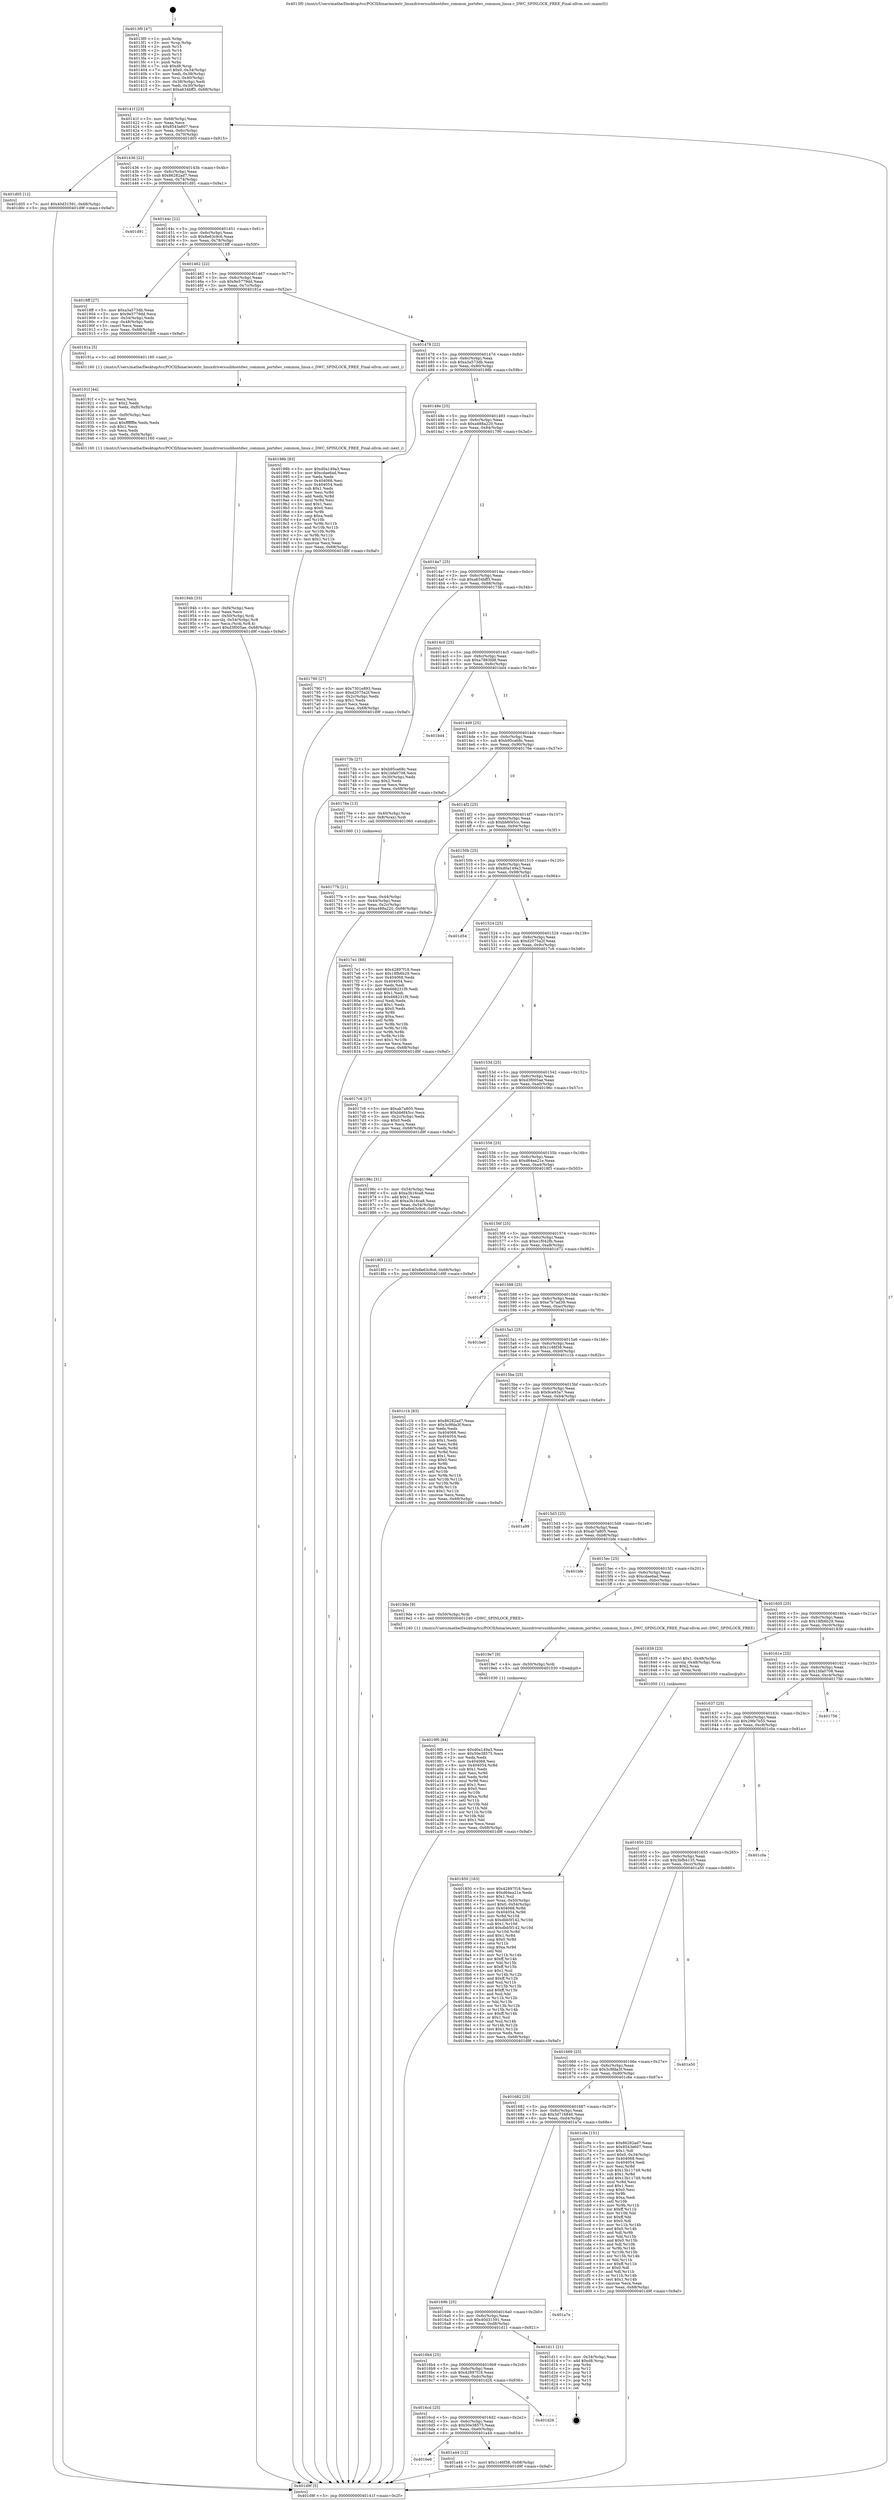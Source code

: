 digraph "0x4013f0" {
  label = "0x4013f0 (/mnt/c/Users/mathe/Desktop/tcc/POCII/binaries/extr_linuxdriversusbhostdwc_common_portdwc_common_linux.c_DWC_SPINLOCK_FREE_Final-ollvm.out::main(0))"
  labelloc = "t"
  node[shape=record]

  Entry [label="",width=0.3,height=0.3,shape=circle,fillcolor=black,style=filled]
  "0x40141f" [label="{
     0x40141f [23]\l
     | [instrs]\l
     &nbsp;&nbsp;0x40141f \<+3\>: mov -0x68(%rbp),%eax\l
     &nbsp;&nbsp;0x401422 \<+2\>: mov %eax,%ecx\l
     &nbsp;&nbsp;0x401424 \<+6\>: sub $0x8543a607,%ecx\l
     &nbsp;&nbsp;0x40142a \<+3\>: mov %eax,-0x6c(%rbp)\l
     &nbsp;&nbsp;0x40142d \<+3\>: mov %ecx,-0x70(%rbp)\l
     &nbsp;&nbsp;0x401430 \<+6\>: je 0000000000401d05 \<main+0x915\>\l
  }"]
  "0x401d05" [label="{
     0x401d05 [12]\l
     | [instrs]\l
     &nbsp;&nbsp;0x401d05 \<+7\>: movl $0x40d31591,-0x68(%rbp)\l
     &nbsp;&nbsp;0x401d0c \<+5\>: jmp 0000000000401d9f \<main+0x9af\>\l
  }"]
  "0x401436" [label="{
     0x401436 [22]\l
     | [instrs]\l
     &nbsp;&nbsp;0x401436 \<+5\>: jmp 000000000040143b \<main+0x4b\>\l
     &nbsp;&nbsp;0x40143b \<+3\>: mov -0x6c(%rbp),%eax\l
     &nbsp;&nbsp;0x40143e \<+5\>: sub $0x86282ad7,%eax\l
     &nbsp;&nbsp;0x401443 \<+3\>: mov %eax,-0x74(%rbp)\l
     &nbsp;&nbsp;0x401446 \<+6\>: je 0000000000401d91 \<main+0x9a1\>\l
  }"]
  Exit [label="",width=0.3,height=0.3,shape=circle,fillcolor=black,style=filled,peripheries=2]
  "0x401d91" [label="{
     0x401d91\l
  }", style=dashed]
  "0x40144c" [label="{
     0x40144c [22]\l
     | [instrs]\l
     &nbsp;&nbsp;0x40144c \<+5\>: jmp 0000000000401451 \<main+0x61\>\l
     &nbsp;&nbsp;0x401451 \<+3\>: mov -0x6c(%rbp),%eax\l
     &nbsp;&nbsp;0x401454 \<+5\>: sub $0x8e63c9c6,%eax\l
     &nbsp;&nbsp;0x401459 \<+3\>: mov %eax,-0x78(%rbp)\l
     &nbsp;&nbsp;0x40145c \<+6\>: je 00000000004018ff \<main+0x50f\>\l
  }"]
  "0x4016e6" [label="{
     0x4016e6\l
  }", style=dashed]
  "0x4018ff" [label="{
     0x4018ff [27]\l
     | [instrs]\l
     &nbsp;&nbsp;0x4018ff \<+5\>: mov $0xa3a573db,%eax\l
     &nbsp;&nbsp;0x401904 \<+5\>: mov $0x9e5779dd,%ecx\l
     &nbsp;&nbsp;0x401909 \<+3\>: mov -0x54(%rbp),%edx\l
     &nbsp;&nbsp;0x40190c \<+3\>: cmp -0x48(%rbp),%edx\l
     &nbsp;&nbsp;0x40190f \<+3\>: cmovl %ecx,%eax\l
     &nbsp;&nbsp;0x401912 \<+3\>: mov %eax,-0x68(%rbp)\l
     &nbsp;&nbsp;0x401915 \<+5\>: jmp 0000000000401d9f \<main+0x9af\>\l
  }"]
  "0x401462" [label="{
     0x401462 [22]\l
     | [instrs]\l
     &nbsp;&nbsp;0x401462 \<+5\>: jmp 0000000000401467 \<main+0x77\>\l
     &nbsp;&nbsp;0x401467 \<+3\>: mov -0x6c(%rbp),%eax\l
     &nbsp;&nbsp;0x40146a \<+5\>: sub $0x9e5779dd,%eax\l
     &nbsp;&nbsp;0x40146f \<+3\>: mov %eax,-0x7c(%rbp)\l
     &nbsp;&nbsp;0x401472 \<+6\>: je 000000000040191a \<main+0x52a\>\l
  }"]
  "0x401a44" [label="{
     0x401a44 [12]\l
     | [instrs]\l
     &nbsp;&nbsp;0x401a44 \<+7\>: movl $0x1c46f38,-0x68(%rbp)\l
     &nbsp;&nbsp;0x401a4b \<+5\>: jmp 0000000000401d9f \<main+0x9af\>\l
  }"]
  "0x40191a" [label="{
     0x40191a [5]\l
     | [instrs]\l
     &nbsp;&nbsp;0x40191a \<+5\>: call 0000000000401160 \<next_i\>\l
     | [calls]\l
     &nbsp;&nbsp;0x401160 \{1\} (/mnt/c/Users/mathe/Desktop/tcc/POCII/binaries/extr_linuxdriversusbhostdwc_common_portdwc_common_linux.c_DWC_SPINLOCK_FREE_Final-ollvm.out::next_i)\l
  }"]
  "0x401478" [label="{
     0x401478 [22]\l
     | [instrs]\l
     &nbsp;&nbsp;0x401478 \<+5\>: jmp 000000000040147d \<main+0x8d\>\l
     &nbsp;&nbsp;0x40147d \<+3\>: mov -0x6c(%rbp),%eax\l
     &nbsp;&nbsp;0x401480 \<+5\>: sub $0xa3a573db,%eax\l
     &nbsp;&nbsp;0x401485 \<+3\>: mov %eax,-0x80(%rbp)\l
     &nbsp;&nbsp;0x401488 \<+6\>: je 000000000040198b \<main+0x59b\>\l
  }"]
  "0x4016cd" [label="{
     0x4016cd [25]\l
     | [instrs]\l
     &nbsp;&nbsp;0x4016cd \<+5\>: jmp 00000000004016d2 \<main+0x2e2\>\l
     &nbsp;&nbsp;0x4016d2 \<+3\>: mov -0x6c(%rbp),%eax\l
     &nbsp;&nbsp;0x4016d5 \<+5\>: sub $0x50e38575,%eax\l
     &nbsp;&nbsp;0x4016da \<+6\>: mov %eax,-0xe0(%rbp)\l
     &nbsp;&nbsp;0x4016e0 \<+6\>: je 0000000000401a44 \<main+0x654\>\l
  }"]
  "0x40198b" [label="{
     0x40198b [83]\l
     | [instrs]\l
     &nbsp;&nbsp;0x40198b \<+5\>: mov $0xd0a149a3,%eax\l
     &nbsp;&nbsp;0x401990 \<+5\>: mov $0xcdae6ad,%ecx\l
     &nbsp;&nbsp;0x401995 \<+2\>: xor %edx,%edx\l
     &nbsp;&nbsp;0x401997 \<+7\>: mov 0x404068,%esi\l
     &nbsp;&nbsp;0x40199e \<+7\>: mov 0x404054,%edi\l
     &nbsp;&nbsp;0x4019a5 \<+3\>: sub $0x1,%edx\l
     &nbsp;&nbsp;0x4019a8 \<+3\>: mov %esi,%r8d\l
     &nbsp;&nbsp;0x4019ab \<+3\>: add %edx,%r8d\l
     &nbsp;&nbsp;0x4019ae \<+4\>: imul %r8d,%esi\l
     &nbsp;&nbsp;0x4019b2 \<+3\>: and $0x1,%esi\l
     &nbsp;&nbsp;0x4019b5 \<+3\>: cmp $0x0,%esi\l
     &nbsp;&nbsp;0x4019b8 \<+4\>: sete %r9b\l
     &nbsp;&nbsp;0x4019bc \<+3\>: cmp $0xa,%edi\l
     &nbsp;&nbsp;0x4019bf \<+4\>: setl %r10b\l
     &nbsp;&nbsp;0x4019c3 \<+3\>: mov %r9b,%r11b\l
     &nbsp;&nbsp;0x4019c6 \<+3\>: and %r10b,%r11b\l
     &nbsp;&nbsp;0x4019c9 \<+3\>: xor %r10b,%r9b\l
     &nbsp;&nbsp;0x4019cc \<+3\>: or %r9b,%r11b\l
     &nbsp;&nbsp;0x4019cf \<+4\>: test $0x1,%r11b\l
     &nbsp;&nbsp;0x4019d3 \<+3\>: cmovne %ecx,%eax\l
     &nbsp;&nbsp;0x4019d6 \<+3\>: mov %eax,-0x68(%rbp)\l
     &nbsp;&nbsp;0x4019d9 \<+5\>: jmp 0000000000401d9f \<main+0x9af\>\l
  }"]
  "0x40148e" [label="{
     0x40148e [25]\l
     | [instrs]\l
     &nbsp;&nbsp;0x40148e \<+5\>: jmp 0000000000401493 \<main+0xa3\>\l
     &nbsp;&nbsp;0x401493 \<+3\>: mov -0x6c(%rbp),%eax\l
     &nbsp;&nbsp;0x401496 \<+5\>: sub $0xa488a220,%eax\l
     &nbsp;&nbsp;0x40149b \<+6\>: mov %eax,-0x84(%rbp)\l
     &nbsp;&nbsp;0x4014a1 \<+6\>: je 0000000000401790 \<main+0x3a0\>\l
  }"]
  "0x401d26" [label="{
     0x401d26\l
  }", style=dashed]
  "0x401790" [label="{
     0x401790 [27]\l
     | [instrs]\l
     &nbsp;&nbsp;0x401790 \<+5\>: mov $0x7301e893,%eax\l
     &nbsp;&nbsp;0x401795 \<+5\>: mov $0xd2075a2f,%ecx\l
     &nbsp;&nbsp;0x40179a \<+3\>: mov -0x2c(%rbp),%edx\l
     &nbsp;&nbsp;0x40179d \<+3\>: cmp $0x1,%edx\l
     &nbsp;&nbsp;0x4017a0 \<+3\>: cmovl %ecx,%eax\l
     &nbsp;&nbsp;0x4017a3 \<+3\>: mov %eax,-0x68(%rbp)\l
     &nbsp;&nbsp;0x4017a6 \<+5\>: jmp 0000000000401d9f \<main+0x9af\>\l
  }"]
  "0x4014a7" [label="{
     0x4014a7 [25]\l
     | [instrs]\l
     &nbsp;&nbsp;0x4014a7 \<+5\>: jmp 00000000004014ac \<main+0xbc\>\l
     &nbsp;&nbsp;0x4014ac \<+3\>: mov -0x6c(%rbp),%eax\l
     &nbsp;&nbsp;0x4014af \<+5\>: sub $0xa634bff3,%eax\l
     &nbsp;&nbsp;0x4014b4 \<+6\>: mov %eax,-0x88(%rbp)\l
     &nbsp;&nbsp;0x4014ba \<+6\>: je 000000000040173b \<main+0x34b\>\l
  }"]
  "0x4016b4" [label="{
     0x4016b4 [25]\l
     | [instrs]\l
     &nbsp;&nbsp;0x4016b4 \<+5\>: jmp 00000000004016b9 \<main+0x2c9\>\l
     &nbsp;&nbsp;0x4016b9 \<+3\>: mov -0x6c(%rbp),%eax\l
     &nbsp;&nbsp;0x4016bc \<+5\>: sub $0x42897f18,%eax\l
     &nbsp;&nbsp;0x4016c1 \<+6\>: mov %eax,-0xdc(%rbp)\l
     &nbsp;&nbsp;0x4016c7 \<+6\>: je 0000000000401d26 \<main+0x936\>\l
  }"]
  "0x40173b" [label="{
     0x40173b [27]\l
     | [instrs]\l
     &nbsp;&nbsp;0x40173b \<+5\>: mov $0xb95ca68c,%eax\l
     &nbsp;&nbsp;0x401740 \<+5\>: mov $0x1bfa0708,%ecx\l
     &nbsp;&nbsp;0x401745 \<+3\>: mov -0x30(%rbp),%edx\l
     &nbsp;&nbsp;0x401748 \<+3\>: cmp $0x2,%edx\l
     &nbsp;&nbsp;0x40174b \<+3\>: cmovne %ecx,%eax\l
     &nbsp;&nbsp;0x40174e \<+3\>: mov %eax,-0x68(%rbp)\l
     &nbsp;&nbsp;0x401751 \<+5\>: jmp 0000000000401d9f \<main+0x9af\>\l
  }"]
  "0x4014c0" [label="{
     0x4014c0 [25]\l
     | [instrs]\l
     &nbsp;&nbsp;0x4014c0 \<+5\>: jmp 00000000004014c5 \<main+0xd5\>\l
     &nbsp;&nbsp;0x4014c5 \<+3\>: mov -0x6c(%rbp),%eax\l
     &nbsp;&nbsp;0x4014c8 \<+5\>: sub $0xa7883fd8,%eax\l
     &nbsp;&nbsp;0x4014cd \<+6\>: mov %eax,-0x8c(%rbp)\l
     &nbsp;&nbsp;0x4014d3 \<+6\>: je 0000000000401bd4 \<main+0x7e4\>\l
  }"]
  "0x401d9f" [label="{
     0x401d9f [5]\l
     | [instrs]\l
     &nbsp;&nbsp;0x401d9f \<+5\>: jmp 000000000040141f \<main+0x2f\>\l
  }"]
  "0x4013f0" [label="{
     0x4013f0 [47]\l
     | [instrs]\l
     &nbsp;&nbsp;0x4013f0 \<+1\>: push %rbp\l
     &nbsp;&nbsp;0x4013f1 \<+3\>: mov %rsp,%rbp\l
     &nbsp;&nbsp;0x4013f4 \<+2\>: push %r15\l
     &nbsp;&nbsp;0x4013f6 \<+2\>: push %r14\l
     &nbsp;&nbsp;0x4013f8 \<+2\>: push %r13\l
     &nbsp;&nbsp;0x4013fa \<+2\>: push %r12\l
     &nbsp;&nbsp;0x4013fc \<+1\>: push %rbx\l
     &nbsp;&nbsp;0x4013fd \<+7\>: sub $0xd8,%rsp\l
     &nbsp;&nbsp;0x401404 \<+7\>: movl $0x0,-0x34(%rbp)\l
     &nbsp;&nbsp;0x40140b \<+3\>: mov %edi,-0x38(%rbp)\l
     &nbsp;&nbsp;0x40140e \<+4\>: mov %rsi,-0x40(%rbp)\l
     &nbsp;&nbsp;0x401412 \<+3\>: mov -0x38(%rbp),%edi\l
     &nbsp;&nbsp;0x401415 \<+3\>: mov %edi,-0x30(%rbp)\l
     &nbsp;&nbsp;0x401418 \<+7\>: movl $0xa634bff3,-0x68(%rbp)\l
  }"]
  "0x401d11" [label="{
     0x401d11 [21]\l
     | [instrs]\l
     &nbsp;&nbsp;0x401d11 \<+3\>: mov -0x34(%rbp),%eax\l
     &nbsp;&nbsp;0x401d14 \<+7\>: add $0xd8,%rsp\l
     &nbsp;&nbsp;0x401d1b \<+1\>: pop %rbx\l
     &nbsp;&nbsp;0x401d1c \<+2\>: pop %r12\l
     &nbsp;&nbsp;0x401d1e \<+2\>: pop %r13\l
     &nbsp;&nbsp;0x401d20 \<+2\>: pop %r14\l
     &nbsp;&nbsp;0x401d22 \<+2\>: pop %r15\l
     &nbsp;&nbsp;0x401d24 \<+1\>: pop %rbp\l
     &nbsp;&nbsp;0x401d25 \<+1\>: ret\l
  }"]
  "0x401bd4" [label="{
     0x401bd4\l
  }", style=dashed]
  "0x4014d9" [label="{
     0x4014d9 [25]\l
     | [instrs]\l
     &nbsp;&nbsp;0x4014d9 \<+5\>: jmp 00000000004014de \<main+0xee\>\l
     &nbsp;&nbsp;0x4014de \<+3\>: mov -0x6c(%rbp),%eax\l
     &nbsp;&nbsp;0x4014e1 \<+5\>: sub $0xb95ca68c,%eax\l
     &nbsp;&nbsp;0x4014e6 \<+6\>: mov %eax,-0x90(%rbp)\l
     &nbsp;&nbsp;0x4014ec \<+6\>: je 000000000040176e \<main+0x37e\>\l
  }"]
  "0x40169b" [label="{
     0x40169b [25]\l
     | [instrs]\l
     &nbsp;&nbsp;0x40169b \<+5\>: jmp 00000000004016a0 \<main+0x2b0\>\l
     &nbsp;&nbsp;0x4016a0 \<+3\>: mov -0x6c(%rbp),%eax\l
     &nbsp;&nbsp;0x4016a3 \<+5\>: sub $0x40d31591,%eax\l
     &nbsp;&nbsp;0x4016a8 \<+6\>: mov %eax,-0xd8(%rbp)\l
     &nbsp;&nbsp;0x4016ae \<+6\>: je 0000000000401d11 \<main+0x921\>\l
  }"]
  "0x40176e" [label="{
     0x40176e [13]\l
     | [instrs]\l
     &nbsp;&nbsp;0x40176e \<+4\>: mov -0x40(%rbp),%rax\l
     &nbsp;&nbsp;0x401772 \<+4\>: mov 0x8(%rax),%rdi\l
     &nbsp;&nbsp;0x401776 \<+5\>: call 0000000000401060 \<atoi@plt\>\l
     | [calls]\l
     &nbsp;&nbsp;0x401060 \{1\} (unknown)\l
  }"]
  "0x4014f2" [label="{
     0x4014f2 [25]\l
     | [instrs]\l
     &nbsp;&nbsp;0x4014f2 \<+5\>: jmp 00000000004014f7 \<main+0x107\>\l
     &nbsp;&nbsp;0x4014f7 \<+3\>: mov -0x6c(%rbp),%eax\l
     &nbsp;&nbsp;0x4014fa \<+5\>: sub $0xbb6f45cc,%eax\l
     &nbsp;&nbsp;0x4014ff \<+6\>: mov %eax,-0x94(%rbp)\l
     &nbsp;&nbsp;0x401505 \<+6\>: je 00000000004017e1 \<main+0x3f1\>\l
  }"]
  "0x40177b" [label="{
     0x40177b [21]\l
     | [instrs]\l
     &nbsp;&nbsp;0x40177b \<+3\>: mov %eax,-0x44(%rbp)\l
     &nbsp;&nbsp;0x40177e \<+3\>: mov -0x44(%rbp),%eax\l
     &nbsp;&nbsp;0x401781 \<+3\>: mov %eax,-0x2c(%rbp)\l
     &nbsp;&nbsp;0x401784 \<+7\>: movl $0xa488a220,-0x68(%rbp)\l
     &nbsp;&nbsp;0x40178b \<+5\>: jmp 0000000000401d9f \<main+0x9af\>\l
  }"]
  "0x401a7e" [label="{
     0x401a7e\l
  }", style=dashed]
  "0x4017e1" [label="{
     0x4017e1 [88]\l
     | [instrs]\l
     &nbsp;&nbsp;0x4017e1 \<+5\>: mov $0x42897f18,%eax\l
     &nbsp;&nbsp;0x4017e6 \<+5\>: mov $0x18fb6b29,%ecx\l
     &nbsp;&nbsp;0x4017eb \<+7\>: mov 0x404068,%edx\l
     &nbsp;&nbsp;0x4017f2 \<+7\>: mov 0x404054,%esi\l
     &nbsp;&nbsp;0x4017f9 \<+2\>: mov %edx,%edi\l
     &nbsp;&nbsp;0x4017fb \<+6\>: add $0x668231f9,%edi\l
     &nbsp;&nbsp;0x401801 \<+3\>: sub $0x1,%edi\l
     &nbsp;&nbsp;0x401804 \<+6\>: sub $0x668231f9,%edi\l
     &nbsp;&nbsp;0x40180a \<+3\>: imul %edi,%edx\l
     &nbsp;&nbsp;0x40180d \<+3\>: and $0x1,%edx\l
     &nbsp;&nbsp;0x401810 \<+3\>: cmp $0x0,%edx\l
     &nbsp;&nbsp;0x401813 \<+4\>: sete %r8b\l
     &nbsp;&nbsp;0x401817 \<+3\>: cmp $0xa,%esi\l
     &nbsp;&nbsp;0x40181a \<+4\>: setl %r9b\l
     &nbsp;&nbsp;0x40181e \<+3\>: mov %r8b,%r10b\l
     &nbsp;&nbsp;0x401821 \<+3\>: and %r9b,%r10b\l
     &nbsp;&nbsp;0x401824 \<+3\>: xor %r9b,%r8b\l
     &nbsp;&nbsp;0x401827 \<+3\>: or %r8b,%r10b\l
     &nbsp;&nbsp;0x40182a \<+4\>: test $0x1,%r10b\l
     &nbsp;&nbsp;0x40182e \<+3\>: cmovne %ecx,%eax\l
     &nbsp;&nbsp;0x401831 \<+3\>: mov %eax,-0x68(%rbp)\l
     &nbsp;&nbsp;0x401834 \<+5\>: jmp 0000000000401d9f \<main+0x9af\>\l
  }"]
  "0x40150b" [label="{
     0x40150b [25]\l
     | [instrs]\l
     &nbsp;&nbsp;0x40150b \<+5\>: jmp 0000000000401510 \<main+0x120\>\l
     &nbsp;&nbsp;0x401510 \<+3\>: mov -0x6c(%rbp),%eax\l
     &nbsp;&nbsp;0x401513 \<+5\>: sub $0xd0a149a3,%eax\l
     &nbsp;&nbsp;0x401518 \<+6\>: mov %eax,-0x98(%rbp)\l
     &nbsp;&nbsp;0x40151e \<+6\>: je 0000000000401d54 \<main+0x964\>\l
  }"]
  "0x401682" [label="{
     0x401682 [25]\l
     | [instrs]\l
     &nbsp;&nbsp;0x401682 \<+5\>: jmp 0000000000401687 \<main+0x297\>\l
     &nbsp;&nbsp;0x401687 \<+3\>: mov -0x6c(%rbp),%eax\l
     &nbsp;&nbsp;0x40168a \<+5\>: sub $0x3d716846,%eax\l
     &nbsp;&nbsp;0x40168f \<+6\>: mov %eax,-0xd4(%rbp)\l
     &nbsp;&nbsp;0x401695 \<+6\>: je 0000000000401a7e \<main+0x68e\>\l
  }"]
  "0x401d54" [label="{
     0x401d54\l
  }", style=dashed]
  "0x401524" [label="{
     0x401524 [25]\l
     | [instrs]\l
     &nbsp;&nbsp;0x401524 \<+5\>: jmp 0000000000401529 \<main+0x139\>\l
     &nbsp;&nbsp;0x401529 \<+3\>: mov -0x6c(%rbp),%eax\l
     &nbsp;&nbsp;0x40152c \<+5\>: sub $0xd2075a2f,%eax\l
     &nbsp;&nbsp;0x401531 \<+6\>: mov %eax,-0x9c(%rbp)\l
     &nbsp;&nbsp;0x401537 \<+6\>: je 00000000004017c6 \<main+0x3d6\>\l
  }"]
  "0x401c6e" [label="{
     0x401c6e [151]\l
     | [instrs]\l
     &nbsp;&nbsp;0x401c6e \<+5\>: mov $0x86282ad7,%eax\l
     &nbsp;&nbsp;0x401c73 \<+5\>: mov $0x8543a607,%ecx\l
     &nbsp;&nbsp;0x401c78 \<+2\>: mov $0x1,%dl\l
     &nbsp;&nbsp;0x401c7a \<+7\>: movl $0x0,-0x34(%rbp)\l
     &nbsp;&nbsp;0x401c81 \<+7\>: mov 0x404068,%esi\l
     &nbsp;&nbsp;0x401c88 \<+7\>: mov 0x404054,%edi\l
     &nbsp;&nbsp;0x401c8f \<+3\>: mov %esi,%r8d\l
     &nbsp;&nbsp;0x401c92 \<+7\>: sub $0x13b11749,%r8d\l
     &nbsp;&nbsp;0x401c99 \<+4\>: sub $0x1,%r8d\l
     &nbsp;&nbsp;0x401c9d \<+7\>: add $0x13b11749,%r8d\l
     &nbsp;&nbsp;0x401ca4 \<+4\>: imul %r8d,%esi\l
     &nbsp;&nbsp;0x401ca8 \<+3\>: and $0x1,%esi\l
     &nbsp;&nbsp;0x401cab \<+3\>: cmp $0x0,%esi\l
     &nbsp;&nbsp;0x401cae \<+4\>: sete %r9b\l
     &nbsp;&nbsp;0x401cb2 \<+3\>: cmp $0xa,%edi\l
     &nbsp;&nbsp;0x401cb5 \<+4\>: setl %r10b\l
     &nbsp;&nbsp;0x401cb9 \<+3\>: mov %r9b,%r11b\l
     &nbsp;&nbsp;0x401cbc \<+4\>: xor $0xff,%r11b\l
     &nbsp;&nbsp;0x401cc0 \<+3\>: mov %r10b,%bl\l
     &nbsp;&nbsp;0x401cc3 \<+3\>: xor $0xff,%bl\l
     &nbsp;&nbsp;0x401cc6 \<+3\>: xor $0x0,%dl\l
     &nbsp;&nbsp;0x401cc9 \<+3\>: mov %r11b,%r14b\l
     &nbsp;&nbsp;0x401ccc \<+4\>: and $0x0,%r14b\l
     &nbsp;&nbsp;0x401cd0 \<+3\>: and %dl,%r9b\l
     &nbsp;&nbsp;0x401cd3 \<+3\>: mov %bl,%r15b\l
     &nbsp;&nbsp;0x401cd6 \<+4\>: and $0x0,%r15b\l
     &nbsp;&nbsp;0x401cda \<+3\>: and %dl,%r10b\l
     &nbsp;&nbsp;0x401cdd \<+3\>: or %r9b,%r14b\l
     &nbsp;&nbsp;0x401ce0 \<+3\>: or %r10b,%r15b\l
     &nbsp;&nbsp;0x401ce3 \<+3\>: xor %r15b,%r14b\l
     &nbsp;&nbsp;0x401ce6 \<+3\>: or %bl,%r11b\l
     &nbsp;&nbsp;0x401ce9 \<+4\>: xor $0xff,%r11b\l
     &nbsp;&nbsp;0x401ced \<+3\>: or $0x0,%dl\l
     &nbsp;&nbsp;0x401cf0 \<+3\>: and %dl,%r11b\l
     &nbsp;&nbsp;0x401cf3 \<+3\>: or %r11b,%r14b\l
     &nbsp;&nbsp;0x401cf6 \<+4\>: test $0x1,%r14b\l
     &nbsp;&nbsp;0x401cfa \<+3\>: cmovne %ecx,%eax\l
     &nbsp;&nbsp;0x401cfd \<+3\>: mov %eax,-0x68(%rbp)\l
     &nbsp;&nbsp;0x401d00 \<+5\>: jmp 0000000000401d9f \<main+0x9af\>\l
  }"]
  "0x4017c6" [label="{
     0x4017c6 [27]\l
     | [instrs]\l
     &nbsp;&nbsp;0x4017c6 \<+5\>: mov $0xab7a805,%eax\l
     &nbsp;&nbsp;0x4017cb \<+5\>: mov $0xbb6f45cc,%ecx\l
     &nbsp;&nbsp;0x4017d0 \<+3\>: mov -0x2c(%rbp),%edx\l
     &nbsp;&nbsp;0x4017d3 \<+3\>: cmp $0x0,%edx\l
     &nbsp;&nbsp;0x4017d6 \<+3\>: cmove %ecx,%eax\l
     &nbsp;&nbsp;0x4017d9 \<+3\>: mov %eax,-0x68(%rbp)\l
     &nbsp;&nbsp;0x4017dc \<+5\>: jmp 0000000000401d9f \<main+0x9af\>\l
  }"]
  "0x40153d" [label="{
     0x40153d [25]\l
     | [instrs]\l
     &nbsp;&nbsp;0x40153d \<+5\>: jmp 0000000000401542 \<main+0x152\>\l
     &nbsp;&nbsp;0x401542 \<+3\>: mov -0x6c(%rbp),%eax\l
     &nbsp;&nbsp;0x401545 \<+5\>: sub $0xd3f005ae,%eax\l
     &nbsp;&nbsp;0x40154a \<+6\>: mov %eax,-0xa0(%rbp)\l
     &nbsp;&nbsp;0x401550 \<+6\>: je 000000000040196c \<main+0x57c\>\l
  }"]
  "0x401669" [label="{
     0x401669 [25]\l
     | [instrs]\l
     &nbsp;&nbsp;0x401669 \<+5\>: jmp 000000000040166e \<main+0x27e\>\l
     &nbsp;&nbsp;0x40166e \<+3\>: mov -0x6c(%rbp),%eax\l
     &nbsp;&nbsp;0x401671 \<+5\>: sub $0x3c9fda3f,%eax\l
     &nbsp;&nbsp;0x401676 \<+6\>: mov %eax,-0xd0(%rbp)\l
     &nbsp;&nbsp;0x40167c \<+6\>: je 0000000000401c6e \<main+0x87e\>\l
  }"]
  "0x40196c" [label="{
     0x40196c [31]\l
     | [instrs]\l
     &nbsp;&nbsp;0x40196c \<+3\>: mov -0x54(%rbp),%eax\l
     &nbsp;&nbsp;0x40196f \<+5\>: sub $0xa3b16ca8,%eax\l
     &nbsp;&nbsp;0x401974 \<+3\>: add $0x1,%eax\l
     &nbsp;&nbsp;0x401977 \<+5\>: add $0xa3b16ca8,%eax\l
     &nbsp;&nbsp;0x40197c \<+3\>: mov %eax,-0x54(%rbp)\l
     &nbsp;&nbsp;0x40197f \<+7\>: movl $0x8e63c9c6,-0x68(%rbp)\l
     &nbsp;&nbsp;0x401986 \<+5\>: jmp 0000000000401d9f \<main+0x9af\>\l
  }"]
  "0x401556" [label="{
     0x401556 [25]\l
     | [instrs]\l
     &nbsp;&nbsp;0x401556 \<+5\>: jmp 000000000040155b \<main+0x16b\>\l
     &nbsp;&nbsp;0x40155b \<+3\>: mov -0x6c(%rbp),%eax\l
     &nbsp;&nbsp;0x40155e \<+5\>: sub $0xd64ea21e,%eax\l
     &nbsp;&nbsp;0x401563 \<+6\>: mov %eax,-0xa4(%rbp)\l
     &nbsp;&nbsp;0x401569 \<+6\>: je 00000000004018f3 \<main+0x503\>\l
  }"]
  "0x401a50" [label="{
     0x401a50\l
  }", style=dashed]
  "0x4018f3" [label="{
     0x4018f3 [12]\l
     | [instrs]\l
     &nbsp;&nbsp;0x4018f3 \<+7\>: movl $0x8e63c9c6,-0x68(%rbp)\l
     &nbsp;&nbsp;0x4018fa \<+5\>: jmp 0000000000401d9f \<main+0x9af\>\l
  }"]
  "0x40156f" [label="{
     0x40156f [25]\l
     | [instrs]\l
     &nbsp;&nbsp;0x40156f \<+5\>: jmp 0000000000401574 \<main+0x184\>\l
     &nbsp;&nbsp;0x401574 \<+3\>: mov -0x6c(%rbp),%eax\l
     &nbsp;&nbsp;0x401577 \<+5\>: sub $0xe1f042fb,%eax\l
     &nbsp;&nbsp;0x40157c \<+6\>: mov %eax,-0xa8(%rbp)\l
     &nbsp;&nbsp;0x401582 \<+6\>: je 0000000000401d72 \<main+0x982\>\l
  }"]
  "0x401650" [label="{
     0x401650 [25]\l
     | [instrs]\l
     &nbsp;&nbsp;0x401650 \<+5\>: jmp 0000000000401655 \<main+0x265\>\l
     &nbsp;&nbsp;0x401655 \<+3\>: mov -0x6c(%rbp),%eax\l
     &nbsp;&nbsp;0x401658 \<+5\>: sub $0x3bfb4135,%eax\l
     &nbsp;&nbsp;0x40165d \<+6\>: mov %eax,-0xcc(%rbp)\l
     &nbsp;&nbsp;0x401663 \<+6\>: je 0000000000401a50 \<main+0x660\>\l
  }"]
  "0x401d72" [label="{
     0x401d72\l
  }", style=dashed]
  "0x401588" [label="{
     0x401588 [25]\l
     | [instrs]\l
     &nbsp;&nbsp;0x401588 \<+5\>: jmp 000000000040158d \<main+0x19d\>\l
     &nbsp;&nbsp;0x40158d \<+3\>: mov -0x6c(%rbp),%eax\l
     &nbsp;&nbsp;0x401590 \<+5\>: sub $0xe7b7ad39,%eax\l
     &nbsp;&nbsp;0x401595 \<+6\>: mov %eax,-0xac(%rbp)\l
     &nbsp;&nbsp;0x40159b \<+6\>: je 0000000000401be0 \<main+0x7f0\>\l
  }"]
  "0x401c0a" [label="{
     0x401c0a\l
  }", style=dashed]
  "0x401be0" [label="{
     0x401be0\l
  }", style=dashed]
  "0x4015a1" [label="{
     0x4015a1 [25]\l
     | [instrs]\l
     &nbsp;&nbsp;0x4015a1 \<+5\>: jmp 00000000004015a6 \<main+0x1b6\>\l
     &nbsp;&nbsp;0x4015a6 \<+3\>: mov -0x6c(%rbp),%eax\l
     &nbsp;&nbsp;0x4015a9 \<+5\>: sub $0x1c46f38,%eax\l
     &nbsp;&nbsp;0x4015ae \<+6\>: mov %eax,-0xb0(%rbp)\l
     &nbsp;&nbsp;0x4015b4 \<+6\>: je 0000000000401c1b \<main+0x82b\>\l
  }"]
  "0x401637" [label="{
     0x401637 [25]\l
     | [instrs]\l
     &nbsp;&nbsp;0x401637 \<+5\>: jmp 000000000040163c \<main+0x24c\>\l
     &nbsp;&nbsp;0x40163c \<+3\>: mov -0x6c(%rbp),%eax\l
     &nbsp;&nbsp;0x40163f \<+5\>: sub $0x29fe7b55,%eax\l
     &nbsp;&nbsp;0x401644 \<+6\>: mov %eax,-0xc8(%rbp)\l
     &nbsp;&nbsp;0x40164a \<+6\>: je 0000000000401c0a \<main+0x81a\>\l
  }"]
  "0x401c1b" [label="{
     0x401c1b [83]\l
     | [instrs]\l
     &nbsp;&nbsp;0x401c1b \<+5\>: mov $0x86282ad7,%eax\l
     &nbsp;&nbsp;0x401c20 \<+5\>: mov $0x3c9fda3f,%ecx\l
     &nbsp;&nbsp;0x401c25 \<+2\>: xor %edx,%edx\l
     &nbsp;&nbsp;0x401c27 \<+7\>: mov 0x404068,%esi\l
     &nbsp;&nbsp;0x401c2e \<+7\>: mov 0x404054,%edi\l
     &nbsp;&nbsp;0x401c35 \<+3\>: sub $0x1,%edx\l
     &nbsp;&nbsp;0x401c38 \<+3\>: mov %esi,%r8d\l
     &nbsp;&nbsp;0x401c3b \<+3\>: add %edx,%r8d\l
     &nbsp;&nbsp;0x401c3e \<+4\>: imul %r8d,%esi\l
     &nbsp;&nbsp;0x401c42 \<+3\>: and $0x1,%esi\l
     &nbsp;&nbsp;0x401c45 \<+3\>: cmp $0x0,%esi\l
     &nbsp;&nbsp;0x401c48 \<+4\>: sete %r9b\l
     &nbsp;&nbsp;0x401c4c \<+3\>: cmp $0xa,%edi\l
     &nbsp;&nbsp;0x401c4f \<+4\>: setl %r10b\l
     &nbsp;&nbsp;0x401c53 \<+3\>: mov %r9b,%r11b\l
     &nbsp;&nbsp;0x401c56 \<+3\>: and %r10b,%r11b\l
     &nbsp;&nbsp;0x401c59 \<+3\>: xor %r10b,%r9b\l
     &nbsp;&nbsp;0x401c5c \<+3\>: or %r9b,%r11b\l
     &nbsp;&nbsp;0x401c5f \<+4\>: test $0x1,%r11b\l
     &nbsp;&nbsp;0x401c63 \<+3\>: cmovne %ecx,%eax\l
     &nbsp;&nbsp;0x401c66 \<+3\>: mov %eax,-0x68(%rbp)\l
     &nbsp;&nbsp;0x401c69 \<+5\>: jmp 0000000000401d9f \<main+0x9af\>\l
  }"]
  "0x4015ba" [label="{
     0x4015ba [25]\l
     | [instrs]\l
     &nbsp;&nbsp;0x4015ba \<+5\>: jmp 00000000004015bf \<main+0x1cf\>\l
     &nbsp;&nbsp;0x4015bf \<+3\>: mov -0x6c(%rbp),%eax\l
     &nbsp;&nbsp;0x4015c2 \<+5\>: sub $0x9ce93a7,%eax\l
     &nbsp;&nbsp;0x4015c7 \<+6\>: mov %eax,-0xb4(%rbp)\l
     &nbsp;&nbsp;0x4015cd \<+6\>: je 0000000000401a99 \<main+0x6a9\>\l
  }"]
  "0x401756" [label="{
     0x401756\l
  }", style=dashed]
  "0x401a99" [label="{
     0x401a99\l
  }", style=dashed]
  "0x4015d3" [label="{
     0x4015d3 [25]\l
     | [instrs]\l
     &nbsp;&nbsp;0x4015d3 \<+5\>: jmp 00000000004015d8 \<main+0x1e8\>\l
     &nbsp;&nbsp;0x4015d8 \<+3\>: mov -0x6c(%rbp),%eax\l
     &nbsp;&nbsp;0x4015db \<+5\>: sub $0xab7a805,%eax\l
     &nbsp;&nbsp;0x4015e0 \<+6\>: mov %eax,-0xb8(%rbp)\l
     &nbsp;&nbsp;0x4015e6 \<+6\>: je 0000000000401bfe \<main+0x80e\>\l
  }"]
  "0x4019f0" [label="{
     0x4019f0 [84]\l
     | [instrs]\l
     &nbsp;&nbsp;0x4019f0 \<+5\>: mov $0xd0a149a3,%eax\l
     &nbsp;&nbsp;0x4019f5 \<+5\>: mov $0x50e38575,%ecx\l
     &nbsp;&nbsp;0x4019fa \<+2\>: xor %edx,%edx\l
     &nbsp;&nbsp;0x4019fc \<+7\>: mov 0x404068,%esi\l
     &nbsp;&nbsp;0x401a03 \<+8\>: mov 0x404054,%r8d\l
     &nbsp;&nbsp;0x401a0b \<+3\>: sub $0x1,%edx\l
     &nbsp;&nbsp;0x401a0e \<+3\>: mov %esi,%r9d\l
     &nbsp;&nbsp;0x401a11 \<+3\>: add %edx,%r9d\l
     &nbsp;&nbsp;0x401a14 \<+4\>: imul %r9d,%esi\l
     &nbsp;&nbsp;0x401a18 \<+3\>: and $0x1,%esi\l
     &nbsp;&nbsp;0x401a1b \<+3\>: cmp $0x0,%esi\l
     &nbsp;&nbsp;0x401a1e \<+4\>: sete %r10b\l
     &nbsp;&nbsp;0x401a22 \<+4\>: cmp $0xa,%r8d\l
     &nbsp;&nbsp;0x401a26 \<+4\>: setl %r11b\l
     &nbsp;&nbsp;0x401a2a \<+3\>: mov %r10b,%bl\l
     &nbsp;&nbsp;0x401a2d \<+3\>: and %r11b,%bl\l
     &nbsp;&nbsp;0x401a30 \<+3\>: xor %r11b,%r10b\l
     &nbsp;&nbsp;0x401a33 \<+3\>: or %r10b,%bl\l
     &nbsp;&nbsp;0x401a36 \<+3\>: test $0x1,%bl\l
     &nbsp;&nbsp;0x401a39 \<+3\>: cmovne %ecx,%eax\l
     &nbsp;&nbsp;0x401a3c \<+3\>: mov %eax,-0x68(%rbp)\l
     &nbsp;&nbsp;0x401a3f \<+5\>: jmp 0000000000401d9f \<main+0x9af\>\l
  }"]
  "0x401bfe" [label="{
     0x401bfe\l
  }", style=dashed]
  "0x4015ec" [label="{
     0x4015ec [25]\l
     | [instrs]\l
     &nbsp;&nbsp;0x4015ec \<+5\>: jmp 00000000004015f1 \<main+0x201\>\l
     &nbsp;&nbsp;0x4015f1 \<+3\>: mov -0x6c(%rbp),%eax\l
     &nbsp;&nbsp;0x4015f4 \<+5\>: sub $0xcdae6ad,%eax\l
     &nbsp;&nbsp;0x4015f9 \<+6\>: mov %eax,-0xbc(%rbp)\l
     &nbsp;&nbsp;0x4015ff \<+6\>: je 00000000004019de \<main+0x5ee\>\l
  }"]
  "0x4019e7" [label="{
     0x4019e7 [9]\l
     | [instrs]\l
     &nbsp;&nbsp;0x4019e7 \<+4\>: mov -0x50(%rbp),%rdi\l
     &nbsp;&nbsp;0x4019eb \<+5\>: call 0000000000401030 \<free@plt\>\l
     | [calls]\l
     &nbsp;&nbsp;0x401030 \{1\} (unknown)\l
  }"]
  "0x4019de" [label="{
     0x4019de [9]\l
     | [instrs]\l
     &nbsp;&nbsp;0x4019de \<+4\>: mov -0x50(%rbp),%rdi\l
     &nbsp;&nbsp;0x4019e2 \<+5\>: call 0000000000401240 \<DWC_SPINLOCK_FREE\>\l
     | [calls]\l
     &nbsp;&nbsp;0x401240 \{1\} (/mnt/c/Users/mathe/Desktop/tcc/POCII/binaries/extr_linuxdriversusbhostdwc_common_portdwc_common_linux.c_DWC_SPINLOCK_FREE_Final-ollvm.out::DWC_SPINLOCK_FREE)\l
  }"]
  "0x401605" [label="{
     0x401605 [25]\l
     | [instrs]\l
     &nbsp;&nbsp;0x401605 \<+5\>: jmp 000000000040160a \<main+0x21a\>\l
     &nbsp;&nbsp;0x40160a \<+3\>: mov -0x6c(%rbp),%eax\l
     &nbsp;&nbsp;0x40160d \<+5\>: sub $0x18fb6b29,%eax\l
     &nbsp;&nbsp;0x401612 \<+6\>: mov %eax,-0xc0(%rbp)\l
     &nbsp;&nbsp;0x401618 \<+6\>: je 0000000000401839 \<main+0x449\>\l
  }"]
  "0x40194b" [label="{
     0x40194b [33]\l
     | [instrs]\l
     &nbsp;&nbsp;0x40194b \<+6\>: mov -0xf4(%rbp),%ecx\l
     &nbsp;&nbsp;0x401951 \<+3\>: imul %eax,%ecx\l
     &nbsp;&nbsp;0x401954 \<+4\>: mov -0x50(%rbp),%rdi\l
     &nbsp;&nbsp;0x401958 \<+4\>: movslq -0x54(%rbp),%r8\l
     &nbsp;&nbsp;0x40195c \<+4\>: mov %ecx,(%rdi,%r8,4)\l
     &nbsp;&nbsp;0x401960 \<+7\>: movl $0xd3f005ae,-0x68(%rbp)\l
     &nbsp;&nbsp;0x401967 \<+5\>: jmp 0000000000401d9f \<main+0x9af\>\l
  }"]
  "0x401839" [label="{
     0x401839 [23]\l
     | [instrs]\l
     &nbsp;&nbsp;0x401839 \<+7\>: movl $0x1,-0x48(%rbp)\l
     &nbsp;&nbsp;0x401840 \<+4\>: movslq -0x48(%rbp),%rax\l
     &nbsp;&nbsp;0x401844 \<+4\>: shl $0x2,%rax\l
     &nbsp;&nbsp;0x401848 \<+3\>: mov %rax,%rdi\l
     &nbsp;&nbsp;0x40184b \<+5\>: call 0000000000401050 \<malloc@plt\>\l
     | [calls]\l
     &nbsp;&nbsp;0x401050 \{1\} (unknown)\l
  }"]
  "0x40161e" [label="{
     0x40161e [25]\l
     | [instrs]\l
     &nbsp;&nbsp;0x40161e \<+5\>: jmp 0000000000401623 \<main+0x233\>\l
     &nbsp;&nbsp;0x401623 \<+3\>: mov -0x6c(%rbp),%eax\l
     &nbsp;&nbsp;0x401626 \<+5\>: sub $0x1bfa0708,%eax\l
     &nbsp;&nbsp;0x40162b \<+6\>: mov %eax,-0xc4(%rbp)\l
     &nbsp;&nbsp;0x401631 \<+6\>: je 0000000000401756 \<main+0x366\>\l
  }"]
  "0x401850" [label="{
     0x401850 [163]\l
     | [instrs]\l
     &nbsp;&nbsp;0x401850 \<+5\>: mov $0x42897f18,%ecx\l
     &nbsp;&nbsp;0x401855 \<+5\>: mov $0xd64ea21e,%edx\l
     &nbsp;&nbsp;0x40185a \<+3\>: mov $0x1,%sil\l
     &nbsp;&nbsp;0x40185d \<+4\>: mov %rax,-0x50(%rbp)\l
     &nbsp;&nbsp;0x401861 \<+7\>: movl $0x0,-0x54(%rbp)\l
     &nbsp;&nbsp;0x401868 \<+8\>: mov 0x404068,%r8d\l
     &nbsp;&nbsp;0x401870 \<+8\>: mov 0x404054,%r9d\l
     &nbsp;&nbsp;0x401878 \<+3\>: mov %r8d,%r10d\l
     &nbsp;&nbsp;0x40187b \<+7\>: sub $0xdbb5f142,%r10d\l
     &nbsp;&nbsp;0x401882 \<+4\>: sub $0x1,%r10d\l
     &nbsp;&nbsp;0x401886 \<+7\>: add $0xdbb5f142,%r10d\l
     &nbsp;&nbsp;0x40188d \<+4\>: imul %r10d,%r8d\l
     &nbsp;&nbsp;0x401891 \<+4\>: and $0x1,%r8d\l
     &nbsp;&nbsp;0x401895 \<+4\>: cmp $0x0,%r8d\l
     &nbsp;&nbsp;0x401899 \<+4\>: sete %r11b\l
     &nbsp;&nbsp;0x40189d \<+4\>: cmp $0xa,%r9d\l
     &nbsp;&nbsp;0x4018a1 \<+3\>: setl %bl\l
     &nbsp;&nbsp;0x4018a4 \<+3\>: mov %r11b,%r14b\l
     &nbsp;&nbsp;0x4018a7 \<+4\>: xor $0xff,%r14b\l
     &nbsp;&nbsp;0x4018ab \<+3\>: mov %bl,%r15b\l
     &nbsp;&nbsp;0x4018ae \<+4\>: xor $0xff,%r15b\l
     &nbsp;&nbsp;0x4018b2 \<+4\>: xor $0x1,%sil\l
     &nbsp;&nbsp;0x4018b6 \<+3\>: mov %r14b,%r12b\l
     &nbsp;&nbsp;0x4018b9 \<+4\>: and $0xff,%r12b\l
     &nbsp;&nbsp;0x4018bd \<+3\>: and %sil,%r11b\l
     &nbsp;&nbsp;0x4018c0 \<+3\>: mov %r15b,%r13b\l
     &nbsp;&nbsp;0x4018c3 \<+4\>: and $0xff,%r13b\l
     &nbsp;&nbsp;0x4018c7 \<+3\>: and %sil,%bl\l
     &nbsp;&nbsp;0x4018ca \<+3\>: or %r11b,%r12b\l
     &nbsp;&nbsp;0x4018cd \<+3\>: or %bl,%r13b\l
     &nbsp;&nbsp;0x4018d0 \<+3\>: xor %r13b,%r12b\l
     &nbsp;&nbsp;0x4018d3 \<+3\>: or %r15b,%r14b\l
     &nbsp;&nbsp;0x4018d6 \<+4\>: xor $0xff,%r14b\l
     &nbsp;&nbsp;0x4018da \<+4\>: or $0x1,%sil\l
     &nbsp;&nbsp;0x4018de \<+3\>: and %sil,%r14b\l
     &nbsp;&nbsp;0x4018e1 \<+3\>: or %r14b,%r12b\l
     &nbsp;&nbsp;0x4018e4 \<+4\>: test $0x1,%r12b\l
     &nbsp;&nbsp;0x4018e8 \<+3\>: cmovne %edx,%ecx\l
     &nbsp;&nbsp;0x4018eb \<+3\>: mov %ecx,-0x68(%rbp)\l
     &nbsp;&nbsp;0x4018ee \<+5\>: jmp 0000000000401d9f \<main+0x9af\>\l
  }"]
  "0x40191f" [label="{
     0x40191f [44]\l
     | [instrs]\l
     &nbsp;&nbsp;0x40191f \<+2\>: xor %ecx,%ecx\l
     &nbsp;&nbsp;0x401921 \<+5\>: mov $0x2,%edx\l
     &nbsp;&nbsp;0x401926 \<+6\>: mov %edx,-0xf0(%rbp)\l
     &nbsp;&nbsp;0x40192c \<+1\>: cltd\l
     &nbsp;&nbsp;0x40192d \<+6\>: mov -0xf0(%rbp),%esi\l
     &nbsp;&nbsp;0x401933 \<+2\>: idiv %esi\l
     &nbsp;&nbsp;0x401935 \<+6\>: imul $0xfffffffe,%edx,%edx\l
     &nbsp;&nbsp;0x40193b \<+3\>: sub $0x1,%ecx\l
     &nbsp;&nbsp;0x40193e \<+2\>: sub %ecx,%edx\l
     &nbsp;&nbsp;0x401940 \<+6\>: mov %edx,-0xf4(%rbp)\l
     &nbsp;&nbsp;0x401946 \<+5\>: call 0000000000401160 \<next_i\>\l
     | [calls]\l
     &nbsp;&nbsp;0x401160 \{1\} (/mnt/c/Users/mathe/Desktop/tcc/POCII/binaries/extr_linuxdriversusbhostdwc_common_portdwc_common_linux.c_DWC_SPINLOCK_FREE_Final-ollvm.out::next_i)\l
  }"]
  Entry -> "0x4013f0" [label=" 1"]
  "0x40141f" -> "0x401d05" [label=" 1"]
  "0x40141f" -> "0x401436" [label=" 17"]
  "0x401d11" -> Exit [label=" 1"]
  "0x401436" -> "0x401d91" [label=" 0"]
  "0x401436" -> "0x40144c" [label=" 17"]
  "0x401d05" -> "0x401d9f" [label=" 1"]
  "0x40144c" -> "0x4018ff" [label=" 2"]
  "0x40144c" -> "0x401462" [label=" 15"]
  "0x401c6e" -> "0x401d9f" [label=" 1"]
  "0x401462" -> "0x40191a" [label=" 1"]
  "0x401462" -> "0x401478" [label=" 14"]
  "0x401c1b" -> "0x401d9f" [label=" 1"]
  "0x401478" -> "0x40198b" [label=" 1"]
  "0x401478" -> "0x40148e" [label=" 13"]
  "0x4016cd" -> "0x4016e6" [label=" 0"]
  "0x40148e" -> "0x401790" [label=" 1"]
  "0x40148e" -> "0x4014a7" [label=" 12"]
  "0x4016cd" -> "0x401a44" [label=" 1"]
  "0x4014a7" -> "0x40173b" [label=" 1"]
  "0x4014a7" -> "0x4014c0" [label=" 11"]
  "0x40173b" -> "0x401d9f" [label=" 1"]
  "0x4013f0" -> "0x40141f" [label=" 1"]
  "0x401d9f" -> "0x40141f" [label=" 17"]
  "0x4016b4" -> "0x4016cd" [label=" 1"]
  "0x4014c0" -> "0x401bd4" [label=" 0"]
  "0x4014c0" -> "0x4014d9" [label=" 11"]
  "0x4016b4" -> "0x401d26" [label=" 0"]
  "0x4014d9" -> "0x40176e" [label=" 1"]
  "0x4014d9" -> "0x4014f2" [label=" 10"]
  "0x40176e" -> "0x40177b" [label=" 1"]
  "0x40177b" -> "0x401d9f" [label=" 1"]
  "0x401790" -> "0x401d9f" [label=" 1"]
  "0x40169b" -> "0x4016b4" [label=" 1"]
  "0x4014f2" -> "0x4017e1" [label=" 1"]
  "0x4014f2" -> "0x40150b" [label=" 9"]
  "0x40169b" -> "0x401d11" [label=" 1"]
  "0x40150b" -> "0x401d54" [label=" 0"]
  "0x40150b" -> "0x401524" [label=" 9"]
  "0x401682" -> "0x40169b" [label=" 2"]
  "0x401524" -> "0x4017c6" [label=" 1"]
  "0x401524" -> "0x40153d" [label=" 8"]
  "0x4017c6" -> "0x401d9f" [label=" 1"]
  "0x4017e1" -> "0x401d9f" [label=" 1"]
  "0x401682" -> "0x401a7e" [label=" 0"]
  "0x40153d" -> "0x40196c" [label=" 1"]
  "0x40153d" -> "0x401556" [label=" 7"]
  "0x401669" -> "0x401682" [label=" 2"]
  "0x401556" -> "0x4018f3" [label=" 1"]
  "0x401556" -> "0x40156f" [label=" 6"]
  "0x401669" -> "0x401c6e" [label=" 1"]
  "0x40156f" -> "0x401d72" [label=" 0"]
  "0x40156f" -> "0x401588" [label=" 6"]
  "0x401650" -> "0x401669" [label=" 3"]
  "0x401588" -> "0x401be0" [label=" 0"]
  "0x401588" -> "0x4015a1" [label=" 6"]
  "0x401650" -> "0x401a50" [label=" 0"]
  "0x4015a1" -> "0x401c1b" [label=" 1"]
  "0x4015a1" -> "0x4015ba" [label=" 5"]
  "0x401637" -> "0x401650" [label=" 3"]
  "0x4015ba" -> "0x401a99" [label=" 0"]
  "0x4015ba" -> "0x4015d3" [label=" 5"]
  "0x401637" -> "0x401c0a" [label=" 0"]
  "0x4015d3" -> "0x401bfe" [label=" 0"]
  "0x4015d3" -> "0x4015ec" [label=" 5"]
  "0x40161e" -> "0x401637" [label=" 3"]
  "0x4015ec" -> "0x4019de" [label=" 1"]
  "0x4015ec" -> "0x401605" [label=" 4"]
  "0x40161e" -> "0x401756" [label=" 0"]
  "0x401605" -> "0x401839" [label=" 1"]
  "0x401605" -> "0x40161e" [label=" 3"]
  "0x401839" -> "0x401850" [label=" 1"]
  "0x401850" -> "0x401d9f" [label=" 1"]
  "0x4018f3" -> "0x401d9f" [label=" 1"]
  "0x4018ff" -> "0x401d9f" [label=" 2"]
  "0x40191a" -> "0x40191f" [label=" 1"]
  "0x40191f" -> "0x40194b" [label=" 1"]
  "0x40194b" -> "0x401d9f" [label=" 1"]
  "0x40196c" -> "0x401d9f" [label=" 1"]
  "0x40198b" -> "0x401d9f" [label=" 1"]
  "0x4019de" -> "0x4019e7" [label=" 1"]
  "0x4019e7" -> "0x4019f0" [label=" 1"]
  "0x4019f0" -> "0x401d9f" [label=" 1"]
  "0x401a44" -> "0x401d9f" [label=" 1"]
}
